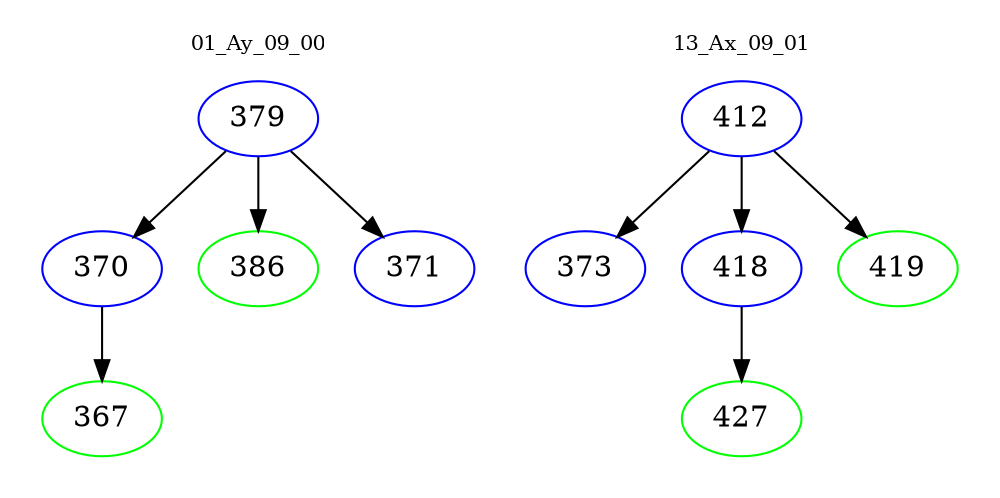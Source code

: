 digraph{
subgraph cluster_0 {
color = white
label = "01_Ay_09_00";
fontsize=10;
T0_379 [label="379", color="blue"]
T0_379 -> T0_370 [color="black"]
T0_370 [label="370", color="blue"]
T0_370 -> T0_367 [color="black"]
T0_367 [label="367", color="green"]
T0_379 -> T0_386 [color="black"]
T0_386 [label="386", color="green"]
T0_379 -> T0_371 [color="black"]
T0_371 [label="371", color="blue"]
}
subgraph cluster_1 {
color = white
label = "13_Ax_09_01";
fontsize=10;
T1_412 [label="412", color="blue"]
T1_412 -> T1_373 [color="black"]
T1_373 [label="373", color="blue"]
T1_412 -> T1_418 [color="black"]
T1_418 [label="418", color="blue"]
T1_418 -> T1_427 [color="black"]
T1_427 [label="427", color="green"]
T1_412 -> T1_419 [color="black"]
T1_419 [label="419", color="green"]
}
}
